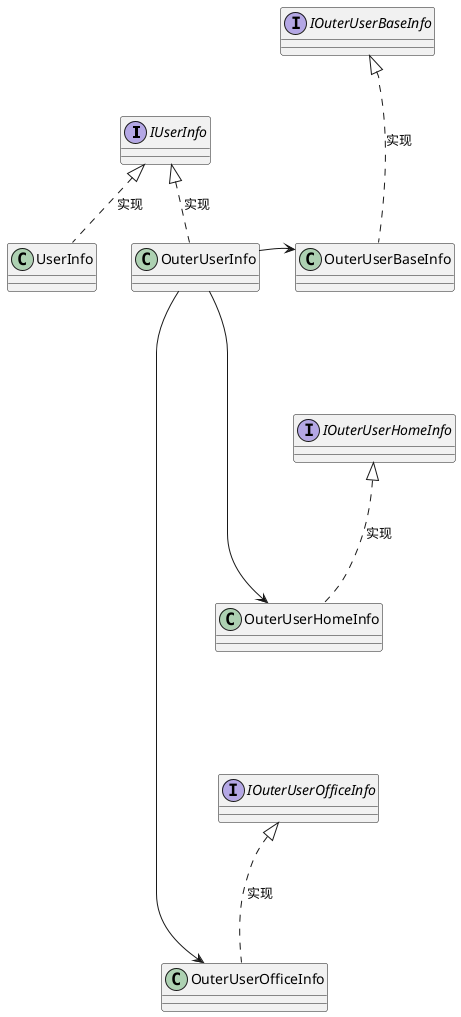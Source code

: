 @startuml

interface IUserInfo
interface IOuterUserBaseInfo
interface IOuterUserHomeInfo
interface IOuterUserOfficeInfo

class UserInfo
class OuterUserBaseInfo
class OuterUserHomeInfo
class OuterUserOfficeInfo

class OuterUserInfo

together {
  interface IOuterUserBaseInfo
  class OuterUserBaseInfo
  interface IOuterUserHomeInfo
  class OuterUserHomeInfo
  interface IOuterUserOfficeInfo
  class OuterUserOfficeInfo
}

/'布局'/
IOuterUserBaseInfo -[hidden]--> OuterUserBaseInfo
OuterUserBaseInfo -[hidden]--> IOuterUserHomeInfo
IOuterUserHomeInfo -[hidden]--> OuterUserHomeInfo
OuterUserHomeInfo -[hidden]--> IOuterUserOfficeInfo
IOuterUserOfficeInfo -[hidden]--> OuterUserOfficeInfo

UserInfo -[hidden]> OuterUserInfo
OuterUserInfo -[hidden]> OuterUserBaseInfo

IUserInfo <|.. UserInfo : 实现
IOuterUserBaseInfo <|.. OuterUserBaseInfo : 实现
IOuterUserHomeInfo <|.. OuterUserHomeInfo : 实现
IOuterUserOfficeInfo <|.. OuterUserOfficeInfo : 实现


IUserInfo <|.. OuterUserInfo  : 实现

OuterUserInfo --> OuterUserBaseInfo
OuterUserInfo --> OuterUserHomeInfo
OuterUserInfo --> OuterUserOfficeInfo

@enduml